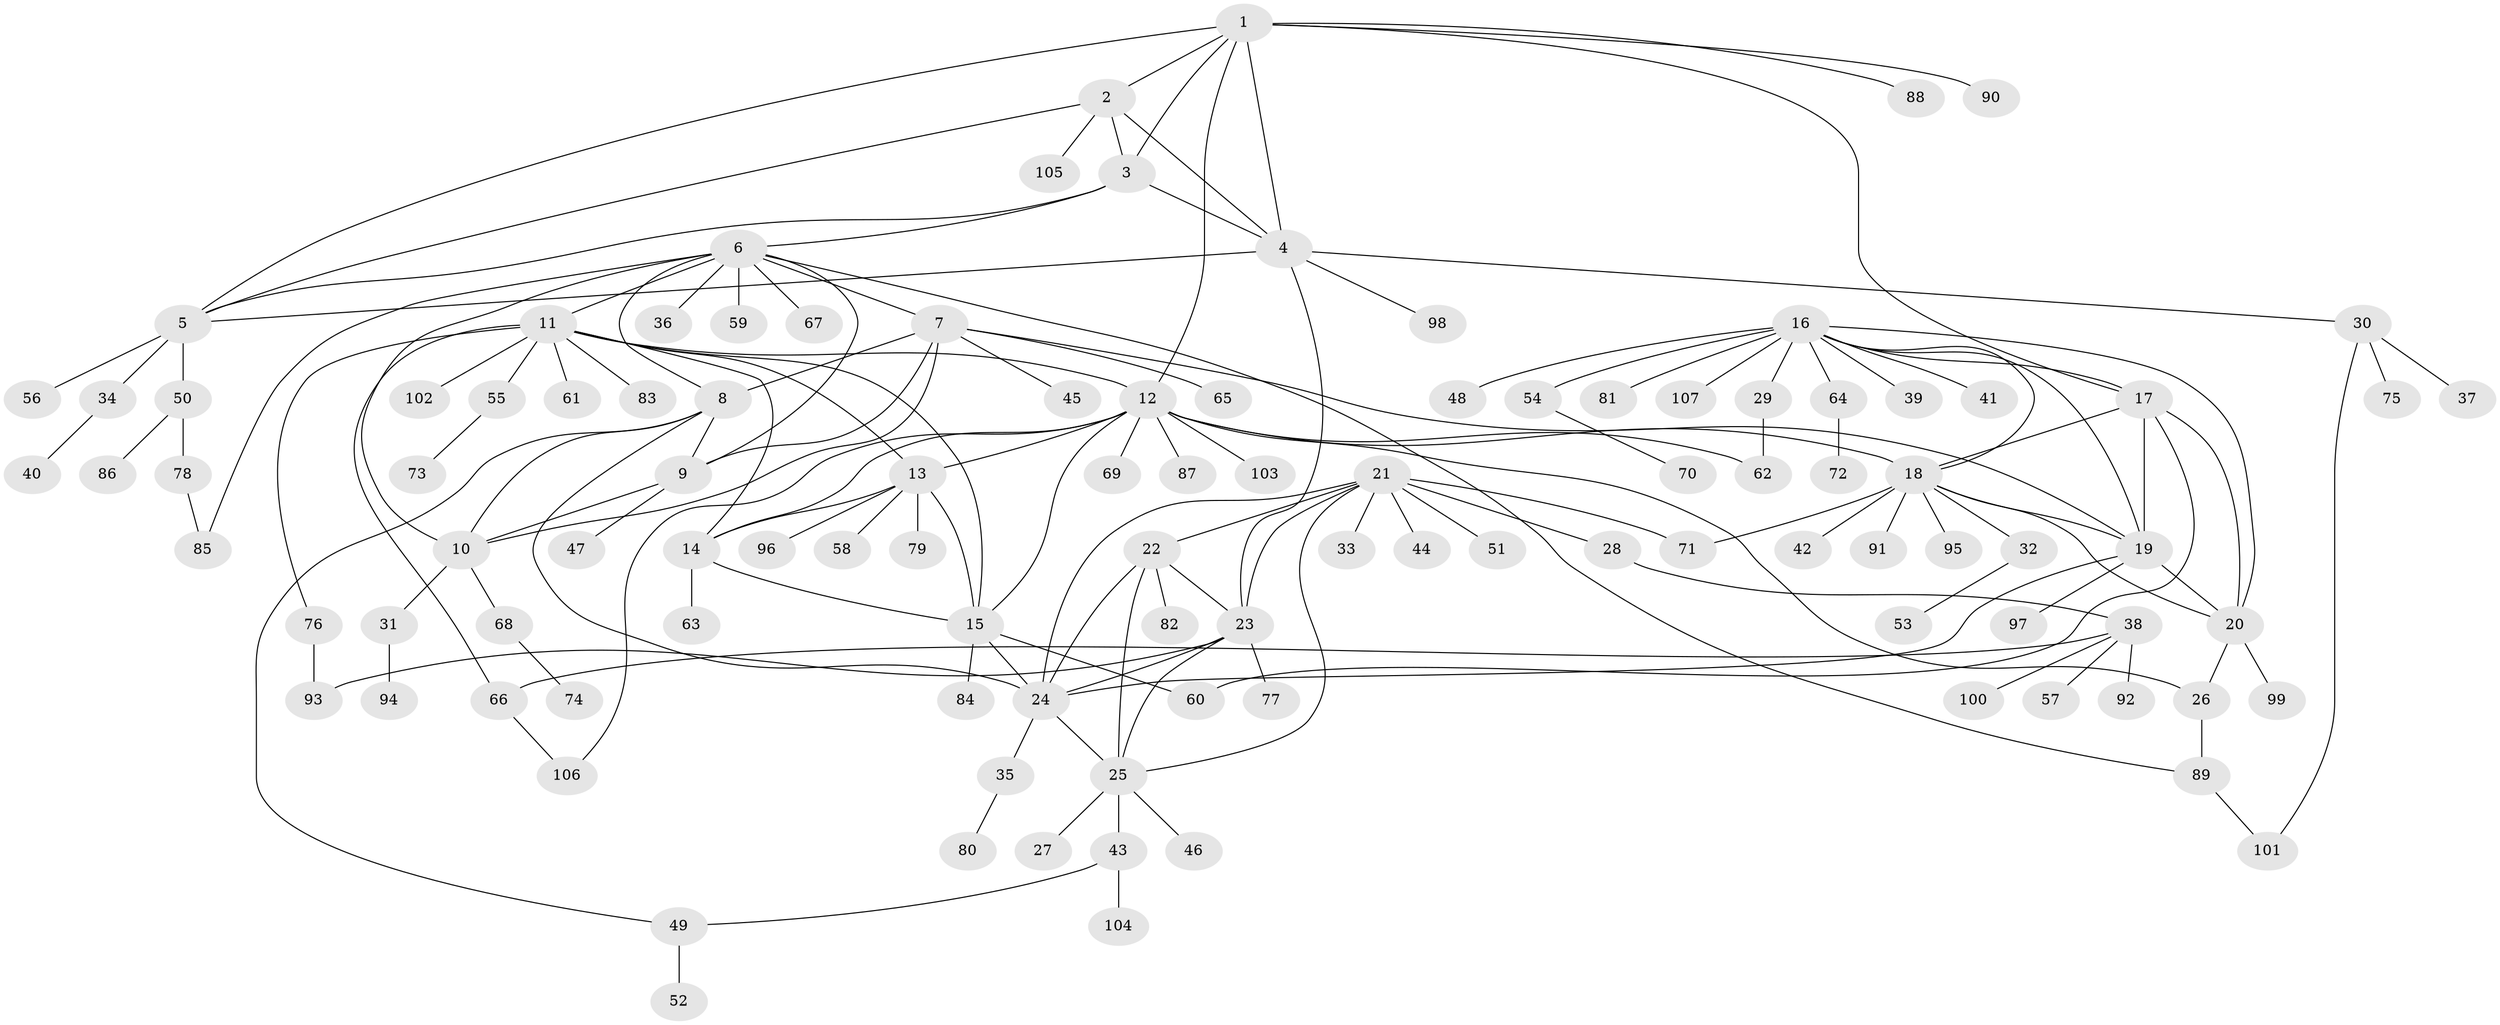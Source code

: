 // Generated by graph-tools (version 1.1) at 2025/55/03/09/25 04:55:05]
// undirected, 107 vertices, 153 edges
graph export_dot {
graph [start="1"]
  node [color=gray90,style=filled];
  1;
  2;
  3;
  4;
  5;
  6;
  7;
  8;
  9;
  10;
  11;
  12;
  13;
  14;
  15;
  16;
  17;
  18;
  19;
  20;
  21;
  22;
  23;
  24;
  25;
  26;
  27;
  28;
  29;
  30;
  31;
  32;
  33;
  34;
  35;
  36;
  37;
  38;
  39;
  40;
  41;
  42;
  43;
  44;
  45;
  46;
  47;
  48;
  49;
  50;
  51;
  52;
  53;
  54;
  55;
  56;
  57;
  58;
  59;
  60;
  61;
  62;
  63;
  64;
  65;
  66;
  67;
  68;
  69;
  70;
  71;
  72;
  73;
  74;
  75;
  76;
  77;
  78;
  79;
  80;
  81;
  82;
  83;
  84;
  85;
  86;
  87;
  88;
  89;
  90;
  91;
  92;
  93;
  94;
  95;
  96;
  97;
  98;
  99;
  100;
  101;
  102;
  103;
  104;
  105;
  106;
  107;
  1 -- 2;
  1 -- 3;
  1 -- 4;
  1 -- 5;
  1 -- 12;
  1 -- 17;
  1 -- 88;
  1 -- 90;
  2 -- 3;
  2 -- 4;
  2 -- 5;
  2 -- 105;
  3 -- 4;
  3 -- 5;
  3 -- 6;
  4 -- 5;
  4 -- 23;
  4 -- 30;
  4 -- 98;
  5 -- 34;
  5 -- 50;
  5 -- 56;
  6 -- 7;
  6 -- 8;
  6 -- 9;
  6 -- 10;
  6 -- 11;
  6 -- 36;
  6 -- 59;
  6 -- 67;
  6 -- 85;
  6 -- 89;
  7 -- 8;
  7 -- 9;
  7 -- 10;
  7 -- 19;
  7 -- 45;
  7 -- 65;
  8 -- 9;
  8 -- 10;
  8 -- 24;
  8 -- 49;
  9 -- 10;
  9 -- 47;
  10 -- 31;
  10 -- 68;
  11 -- 12;
  11 -- 13;
  11 -- 14;
  11 -- 15;
  11 -- 55;
  11 -- 61;
  11 -- 66;
  11 -- 76;
  11 -- 83;
  11 -- 102;
  12 -- 13;
  12 -- 14;
  12 -- 15;
  12 -- 18;
  12 -- 26;
  12 -- 62;
  12 -- 69;
  12 -- 87;
  12 -- 103;
  12 -- 106;
  13 -- 14;
  13 -- 15;
  13 -- 58;
  13 -- 79;
  13 -- 96;
  14 -- 15;
  14 -- 63;
  15 -- 24;
  15 -- 60;
  15 -- 84;
  16 -- 17;
  16 -- 18;
  16 -- 19;
  16 -- 20;
  16 -- 29;
  16 -- 39;
  16 -- 41;
  16 -- 48;
  16 -- 54;
  16 -- 64;
  16 -- 81;
  16 -- 107;
  17 -- 18;
  17 -- 19;
  17 -- 20;
  17 -- 60;
  18 -- 19;
  18 -- 20;
  18 -- 32;
  18 -- 42;
  18 -- 71;
  18 -- 91;
  18 -- 95;
  19 -- 20;
  19 -- 24;
  19 -- 97;
  20 -- 26;
  20 -- 99;
  21 -- 22;
  21 -- 23;
  21 -- 24;
  21 -- 25;
  21 -- 28;
  21 -- 33;
  21 -- 44;
  21 -- 51;
  21 -- 71;
  22 -- 23;
  22 -- 24;
  22 -- 25;
  22 -- 82;
  23 -- 24;
  23 -- 25;
  23 -- 77;
  23 -- 93;
  24 -- 25;
  24 -- 35;
  25 -- 27;
  25 -- 43;
  25 -- 46;
  26 -- 89;
  28 -- 38;
  29 -- 62;
  30 -- 37;
  30 -- 75;
  30 -- 101;
  31 -- 94;
  32 -- 53;
  34 -- 40;
  35 -- 80;
  38 -- 57;
  38 -- 66;
  38 -- 92;
  38 -- 100;
  43 -- 49;
  43 -- 104;
  49 -- 52;
  50 -- 78;
  50 -- 86;
  54 -- 70;
  55 -- 73;
  64 -- 72;
  66 -- 106;
  68 -- 74;
  76 -- 93;
  78 -- 85;
  89 -- 101;
}
